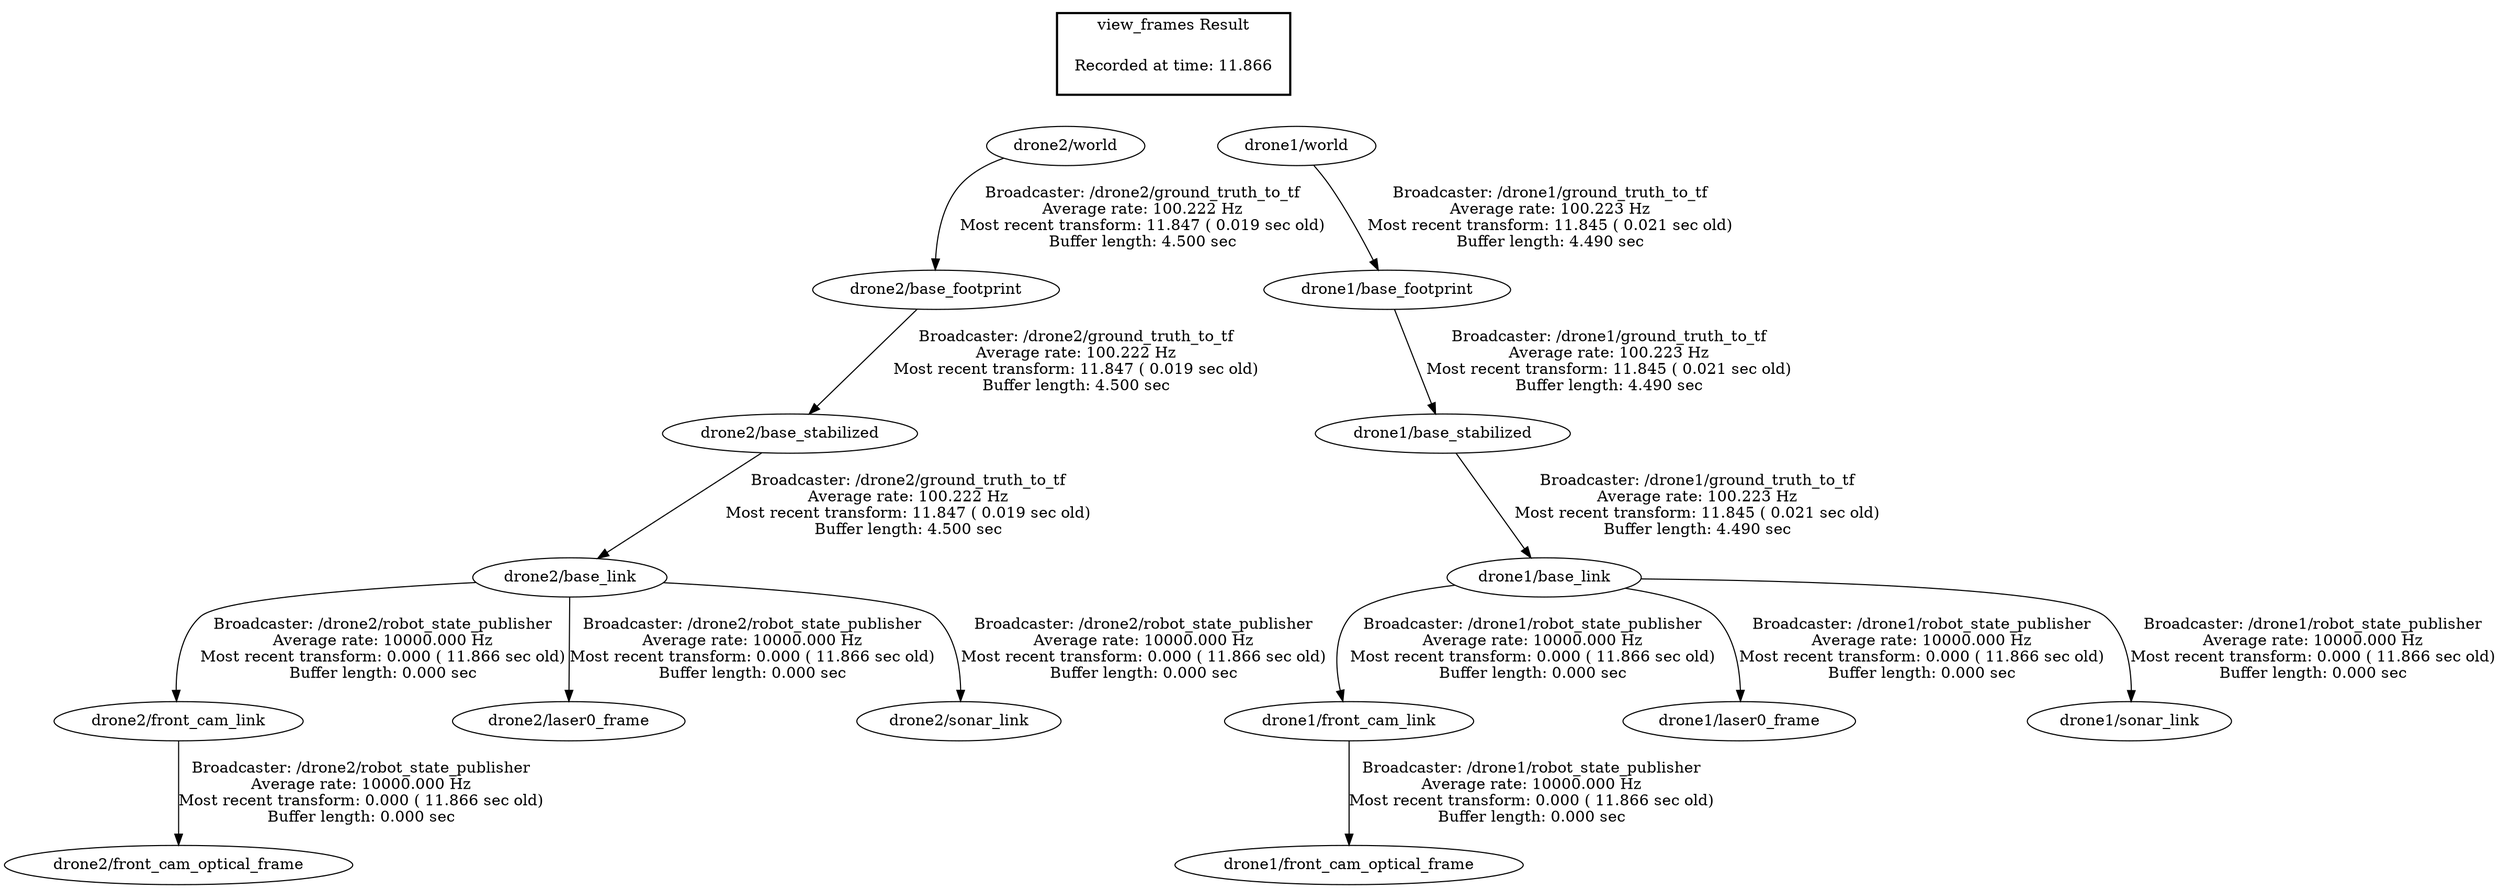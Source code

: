 digraph G {
"drone1/base_link" -> "drone1/front_cam_link"[label="Broadcaster: /drone1/robot_state_publisher\nAverage rate: 10000.000 Hz\nMost recent transform: 0.000 ( 11.866 sec old)\nBuffer length: 0.000 sec\n"];
"drone1/base_stabilized" -> "drone1/base_link"[label="Broadcaster: /drone1/ground_truth_to_tf\nAverage rate: 100.223 Hz\nMost recent transform: 11.845 ( 0.021 sec old)\nBuffer length: 4.490 sec\n"];
"drone1/front_cam_link" -> "drone1/front_cam_optical_frame"[label="Broadcaster: /drone1/robot_state_publisher\nAverage rate: 10000.000 Hz\nMost recent transform: 0.000 ( 11.866 sec old)\nBuffer length: 0.000 sec\n"];
"drone1/base_link" -> "drone1/laser0_frame"[label="Broadcaster: /drone1/robot_state_publisher\nAverage rate: 10000.000 Hz\nMost recent transform: 0.000 ( 11.866 sec old)\nBuffer length: 0.000 sec\n"];
"drone1/base_link" -> "drone1/sonar_link"[label="Broadcaster: /drone1/robot_state_publisher\nAverage rate: 10000.000 Hz\nMost recent transform: 0.000 ( 11.866 sec old)\nBuffer length: 0.000 sec\n"];
"drone2/base_link" -> "drone2/front_cam_link"[label="Broadcaster: /drone2/robot_state_publisher\nAverage rate: 10000.000 Hz\nMost recent transform: 0.000 ( 11.866 sec old)\nBuffer length: 0.000 sec\n"];
"drone2/base_stabilized" -> "drone2/base_link"[label="Broadcaster: /drone2/ground_truth_to_tf\nAverage rate: 100.222 Hz\nMost recent transform: 11.847 ( 0.019 sec old)\nBuffer length: 4.500 sec\n"];
"drone2/front_cam_link" -> "drone2/front_cam_optical_frame"[label="Broadcaster: /drone2/robot_state_publisher\nAverage rate: 10000.000 Hz\nMost recent transform: 0.000 ( 11.866 sec old)\nBuffer length: 0.000 sec\n"];
"drone2/base_link" -> "drone2/laser0_frame"[label="Broadcaster: /drone2/robot_state_publisher\nAverage rate: 10000.000 Hz\nMost recent transform: 0.000 ( 11.866 sec old)\nBuffer length: 0.000 sec\n"];
"drone2/base_link" -> "drone2/sonar_link"[label="Broadcaster: /drone2/robot_state_publisher\nAverage rate: 10000.000 Hz\nMost recent transform: 0.000 ( 11.866 sec old)\nBuffer length: 0.000 sec\n"];
"drone2/world" -> "drone2/base_footprint"[label="Broadcaster: /drone2/ground_truth_to_tf\nAverage rate: 100.222 Hz\nMost recent transform: 11.847 ( 0.019 sec old)\nBuffer length: 4.500 sec\n"];
"drone2/base_footprint" -> "drone2/base_stabilized"[label="Broadcaster: /drone2/ground_truth_to_tf\nAverage rate: 100.222 Hz\nMost recent transform: 11.847 ( 0.019 sec old)\nBuffer length: 4.500 sec\n"];
"drone1/world" -> "drone1/base_footprint"[label="Broadcaster: /drone1/ground_truth_to_tf\nAverage rate: 100.223 Hz\nMost recent transform: 11.845 ( 0.021 sec old)\nBuffer length: 4.490 sec\n"];
"drone1/base_footprint" -> "drone1/base_stabilized"[label="Broadcaster: /drone1/ground_truth_to_tf\nAverage rate: 100.223 Hz\nMost recent transform: 11.845 ( 0.021 sec old)\nBuffer length: 4.490 sec\n"];
edge [style=invis];
 subgraph cluster_legend { style=bold; color=black; label ="view_frames Result";
"Recorded at time: 11.866"[ shape=plaintext ] ;
 }->"drone2/world";
edge [style=invis];
 subgraph cluster_legend { style=bold; color=black; label ="view_frames Result";
"Recorded at time: 11.866"[ shape=plaintext ] ;
 }->"drone1/world";
}